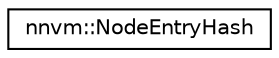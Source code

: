 digraph "Graphical Class Hierarchy"
{
 // LATEX_PDF_SIZE
  edge [fontname="Helvetica",fontsize="10",labelfontname="Helvetica",labelfontsize="10"];
  node [fontname="Helvetica",fontsize="10",shape=record];
  rankdir="LR";
  Node0 [label="nnvm::NodeEntryHash",height=0.2,width=0.4,color="black", fillcolor="white", style="filled",URL="$structnnvm_1_1NodeEntryHash.html",tooltip="This lets you use a NodeEntry as a key in a unordered_map of the form unordered_map<NodeEntry,..."];
}
